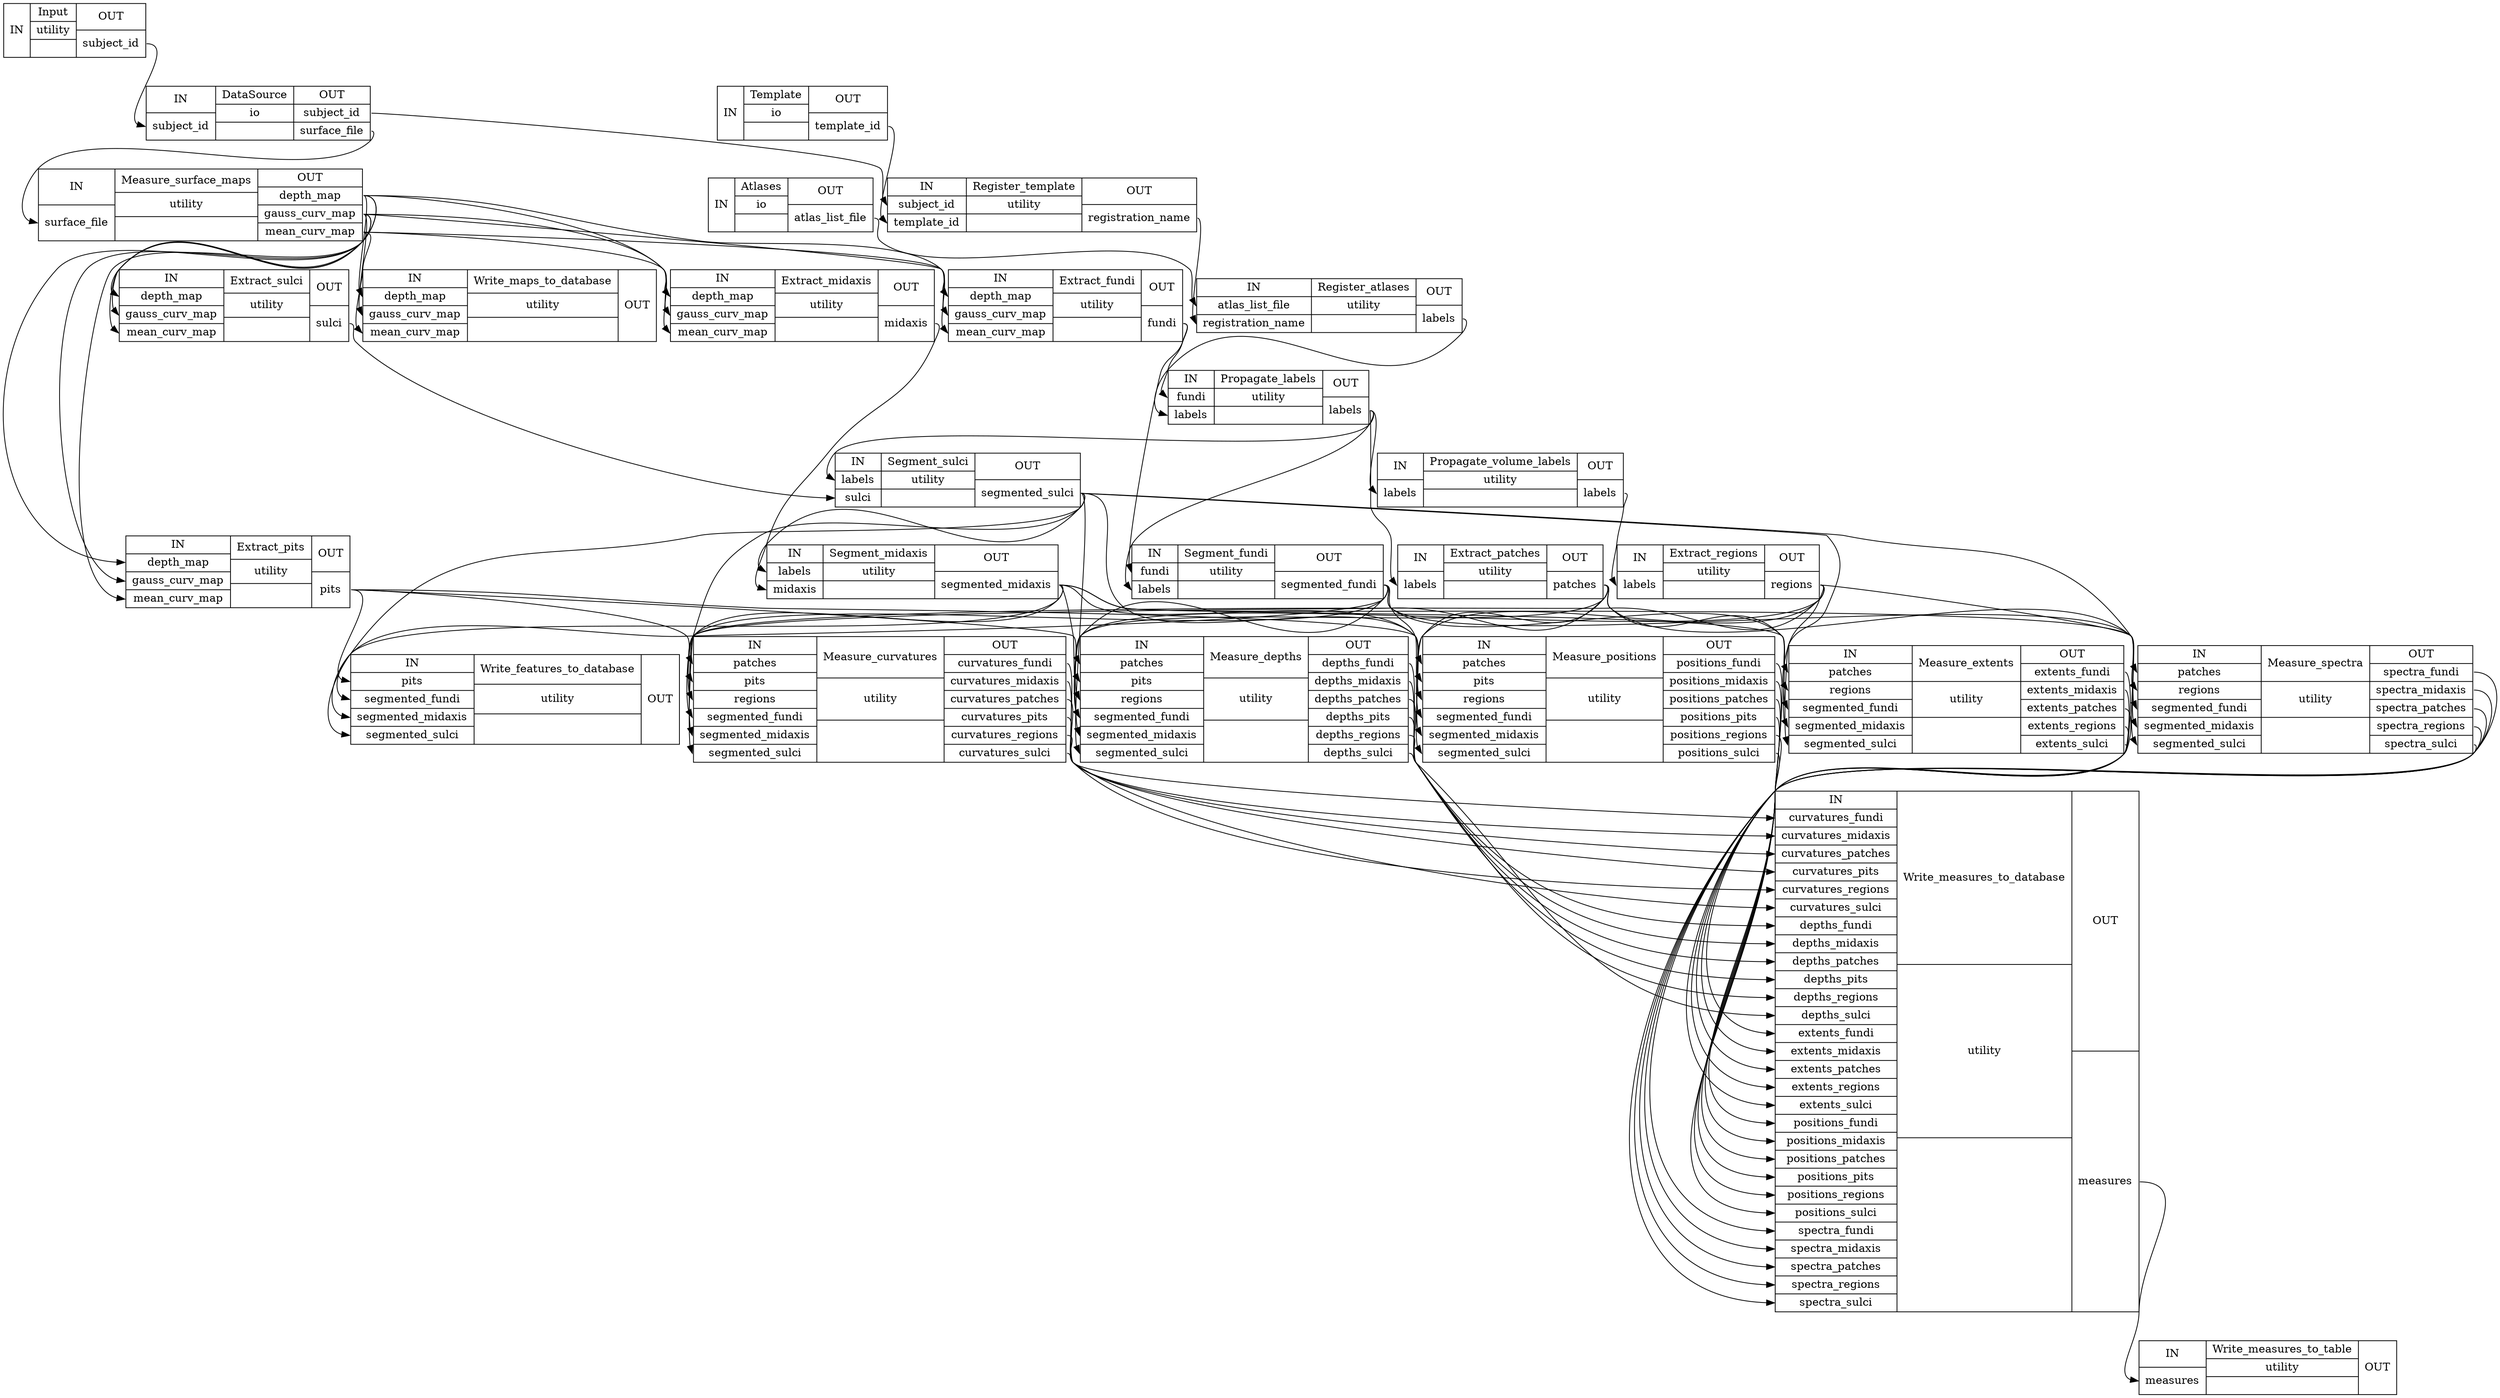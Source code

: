 digraph structs {
node [shape=record];
pipelineInput [label="{IN}|{ Input | utility |  }|{OUT|<outsubjectid> subject_id}"];
pipelineTemplate [label="{IN}|{ Template | io |  }|{OUT|<outtemplateid> template_id}"];
pipelineDataSource [label="{IN|<insubjectid> subject_id}|{ DataSource | io |  }|{OUT|<outsubjectid> subject_id|<outsurfacefile> surface_file}"];
pipelineMeasure_surface_maps [label="{IN|<insurfacefile> surface_file}|{ Measure_surface_maps | utility |  }|{OUT|<outdepthmap> depth_map|<outgausscurvmap> gauss_curv_map|<outmeancurvmap> mean_curv_map}"];
pipelineExtract_midaxis [label="{IN|<indepthmap> depth_map|<ingausscurvmap> gauss_curv_map|<inmeancurvmap> mean_curv_map}|{ Extract_midaxis | utility |  }|{OUT|<outmidaxis> midaxis}"];
pipelineExtract_pits [label="{IN|<indepthmap> depth_map|<ingausscurvmap> gauss_curv_map|<inmeancurvmap> mean_curv_map}|{ Extract_pits | utility |  }|{OUT|<outpits> pits}"];
pipelineRegister_template [label="{IN|<insubjectid> subject_id|<intemplateid> template_id}|{ Register_template | utility |  }|{OUT|<outregistrationname> registration_name}"];
pipelineExtract_sulci [label="{IN|<indepthmap> depth_map|<ingausscurvmap> gauss_curv_map|<inmeancurvmap> mean_curv_map}|{ Extract_sulci | utility |  }|{OUT|<outsulci> sulci}"];
pipelineWrite_maps_to_database [label="{IN|<indepthmap> depth_map|<ingausscurvmap> gauss_curv_map|<inmeancurvmap> mean_curv_map}|{ Write_maps_to_database | utility |  }|{OUT}"];
pipelineAtlases [label="{IN}|{ Atlases | io |  }|{OUT|<outatlaslistfile> atlas_list_file}"];
pipelineRegister_atlases [label="{IN|<inatlaslistfile> atlas_list_file|<inregistrationname> registration_name}|{ Register_atlases | utility |  }|{OUT|<outlabels> labels}"];
pipelineExtract_fundi [label="{IN|<indepthmap> depth_map|<ingausscurvmap> gauss_curv_map|<inmeancurvmap> mean_curv_map}|{ Extract_fundi | utility |  }|{OUT|<outfundi> fundi}"];
pipelinePropagate_labels [label="{IN|<infundi> fundi|<inlabels> labels}|{ Propagate_labels | utility |  }|{OUT|<outlabels> labels}"];
pipelineExtract_patches [label="{IN|<inlabels> labels}|{ Extract_patches | utility |  }|{OUT|<outpatches> patches}"];
pipelineSegment_fundi [label="{IN|<infundi> fundi|<inlabels> labels}|{ Segment_fundi | utility |  }|{OUT|<outsegmentedfundi> segmented_fundi}"];
pipelinePropagate_volume_labels [label="{IN|<inlabels> labels}|{ Propagate_volume_labels | utility |  }|{OUT|<outlabels> labels}"];
pipelineExtract_regions [label="{IN|<inlabels> labels}|{ Extract_regions | utility |  }|{OUT|<outregions> regions}"];
pipelineSegment_sulci [label="{IN|<inlabels> labels|<insulci> sulci}|{ Segment_sulci | utility |  }|{OUT|<outsegmentedsulci> segmented_sulci}"];
pipelineSegment_midaxis [label="{IN|<inlabels> labels|<inmidaxis> midaxis}|{ Segment_midaxis | utility |  }|{OUT|<outsegmentedmidaxis> segmented_midaxis}"];
pipelineWrite_features_to_database [label="{IN|<inpits> pits|<insegmentedfundi> segmented_fundi|<insegmentedmidaxis> segmented_midaxis|<insegmentedsulci> segmented_sulci}|{ Write_features_to_database | utility |  }|{OUT}"];
pipelineMeasure_positions [label="{IN|<inpatches> patches|<inpits> pits|<inregions> regions|<insegmentedfundi> segmented_fundi|<insegmentedmidaxis> segmented_midaxis|<insegmentedsulci> segmented_sulci}|{ Measure_positions | utility |  }|{OUT|<outpositionsfundi> positions_fundi|<outpositionsmidaxis> positions_midaxis|<outpositionspatches> positions_patches|<outpositionspits> positions_pits|<outpositionsregions> positions_regions|<outpositionssulci> positions_sulci}"];
pipelineMeasure_curvatures [label="{IN|<inpatches> patches|<inpits> pits|<inregions> regions|<insegmentedfundi> segmented_fundi|<insegmentedmidaxis> segmented_midaxis|<insegmentedsulci> segmented_sulci}|{ Measure_curvatures | utility |  }|{OUT|<outcurvaturesfundi> curvatures_fundi|<outcurvaturesmidaxis> curvatures_midaxis|<outcurvaturespatches> curvatures_patches|<outcurvaturespits> curvatures_pits|<outcurvaturesregions> curvatures_regions|<outcurvaturessulci> curvatures_sulci}"];
pipelineMeasure_extents [label="{IN|<inpatches> patches|<inregions> regions|<insegmentedfundi> segmented_fundi|<insegmentedmidaxis> segmented_midaxis|<insegmentedsulci> segmented_sulci}|{ Measure_extents | utility |  }|{OUT|<outextentsfundi> extents_fundi|<outextentsmidaxis> extents_midaxis|<outextentspatches> extents_patches|<outextentsregions> extents_regions|<outextentssulci> extents_sulci}"];
pipelineMeasure_spectra [label="{IN|<inpatches> patches|<inregions> regions|<insegmentedfundi> segmented_fundi|<insegmentedmidaxis> segmented_midaxis|<insegmentedsulci> segmented_sulci}|{ Measure_spectra | utility |  }|{OUT|<outspectrafundi> spectra_fundi|<outspectramidaxis> spectra_midaxis|<outspectrapatches> spectra_patches|<outspectraregions> spectra_regions|<outspectrasulci> spectra_sulci}"];
pipelineMeasure_depths [label="{IN|<inpatches> patches|<inpits> pits|<inregions> regions|<insegmentedfundi> segmented_fundi|<insegmentedmidaxis> segmented_midaxis|<insegmentedsulci> segmented_sulci}|{ Measure_depths | utility |  }|{OUT|<outdepthsfundi> depths_fundi|<outdepthsmidaxis> depths_midaxis|<outdepthspatches> depths_patches|<outdepthspits> depths_pits|<outdepthsregions> depths_regions|<outdepthssulci> depths_sulci}"];
pipelineWrite_measures_to_database [label="{IN|<incurvaturesfundi> curvatures_fundi|<incurvaturesmidaxis> curvatures_midaxis|<incurvaturespatches> curvatures_patches|<incurvaturespits> curvatures_pits|<incurvaturesregions> curvatures_regions|<incurvaturessulci> curvatures_sulci|<indepthsfundi> depths_fundi|<indepthsmidaxis> depths_midaxis|<indepthspatches> depths_patches|<indepthspits> depths_pits|<indepthsregions> depths_regions|<indepthssulci> depths_sulci|<inextentsfundi> extents_fundi|<inextentsmidaxis> extents_midaxis|<inextentspatches> extents_patches|<inextentsregions> extents_regions|<inextentssulci> extents_sulci|<inpositionsfundi> positions_fundi|<inpositionsmidaxis> positions_midaxis|<inpositionspatches> positions_patches|<inpositionspits> positions_pits|<inpositionsregions> positions_regions|<inpositionssulci> positions_sulci|<inspectrafundi> spectra_fundi|<inspectramidaxis> spectra_midaxis|<inspectrapatches> spectra_patches|<inspectraregions> spectra_regions|<inspectrasulci> spectra_sulci}|{ Write_measures_to_database | utility |  }|{OUT|<outmeasures> measures}"];
pipelineWrite_measures_to_table [label="{IN|<inmeasures> measures}|{ Write_measures_to_table | utility |  }|{OUT}"];
pipelineAtlases:outatlaslistfile:e -> pipelineRegister_atlases:inatlaslistfile:w;
pipelineDataSource:outsubjectid:e -> pipelineRegister_template:insubjectid:w;
pipelineDataSource:outsurfacefile:e -> pipelineMeasure_surface_maps:insurfacefile:w;
pipelineExtract_fundi:outfundi:e -> pipelinePropagate_labels:infundi:w;
pipelineExtract_fundi:outfundi:e -> pipelineSegment_fundi:infundi:w;
pipelineExtract_midaxis:outmidaxis:e -> pipelineSegment_midaxis:inmidaxis:w;
pipelineExtract_patches:outpatches:e -> pipelineMeasure_curvatures:inpatches:w;
pipelineExtract_patches:outpatches:e -> pipelineMeasure_depths:inpatches:w;
pipelineExtract_patches:outpatches:e -> pipelineMeasure_extents:inpatches:w;
pipelineExtract_patches:outpatches:e -> pipelineMeasure_positions:inpatches:w;
pipelineExtract_patches:outpatches:e -> pipelineMeasure_spectra:inpatches:w;
pipelineExtract_pits:outpits:e -> pipelineMeasure_curvatures:inpits:w;
pipelineExtract_pits:outpits:e -> pipelineMeasure_depths:inpits:w;
pipelineExtract_pits:outpits:e -> pipelineMeasure_positions:inpits:w;
pipelineExtract_pits:outpits:e -> pipelineWrite_features_to_database:inpits:w;
pipelineExtract_regions:outregions:e -> pipelineMeasure_curvatures:inregions:w;
pipelineExtract_regions:outregions:e -> pipelineMeasure_depths:inregions:w;
pipelineExtract_regions:outregions:e -> pipelineMeasure_extents:inregions:w;
pipelineExtract_regions:outregions:e -> pipelineMeasure_positions:inregions:w;
pipelineExtract_regions:outregions:e -> pipelineMeasure_spectra:inregions:w;
pipelineExtract_sulci:outsulci:e -> pipelineSegment_sulci:insulci:w;
pipelineInput:outsubjectid:e -> pipelineDataSource:insubjectid:w;
pipelineMeasure_curvatures:outcurvaturesfundi:e -> pipelineWrite_measures_to_database:incurvaturesfundi:w;
pipelineMeasure_curvatures:outcurvaturesmidaxis:e -> pipelineWrite_measures_to_database:incurvaturesmidaxis:w;
pipelineMeasure_curvatures:outcurvaturespatches:e -> pipelineWrite_measures_to_database:incurvaturespatches:w;
pipelineMeasure_curvatures:outcurvaturespits:e -> pipelineWrite_measures_to_database:incurvaturespits:w;
pipelineMeasure_curvatures:outcurvaturesregions:e -> pipelineWrite_measures_to_database:incurvaturesregions:w;
pipelineMeasure_curvatures:outcurvaturessulci:e -> pipelineWrite_measures_to_database:incurvaturessulci:w;
pipelineMeasure_depths:outdepthsfundi:e -> pipelineWrite_measures_to_database:indepthsfundi:w;
pipelineMeasure_depths:outdepthsmidaxis:e -> pipelineWrite_measures_to_database:indepthsmidaxis:w;
pipelineMeasure_depths:outdepthspatches:e -> pipelineWrite_measures_to_database:indepthspatches:w;
pipelineMeasure_depths:outdepthspits:e -> pipelineWrite_measures_to_database:indepthspits:w;
pipelineMeasure_depths:outdepthsregions:e -> pipelineWrite_measures_to_database:indepthsregions:w;
pipelineMeasure_depths:outdepthssulci:e -> pipelineWrite_measures_to_database:indepthssulci:w;
pipelineMeasure_extents:outextentsfundi:e -> pipelineWrite_measures_to_database:inextentsfundi:w;
pipelineMeasure_extents:outextentsmidaxis:e -> pipelineWrite_measures_to_database:inextentsmidaxis:w;
pipelineMeasure_extents:outextentspatches:e -> pipelineWrite_measures_to_database:inextentspatches:w;
pipelineMeasure_extents:outextentsregions:e -> pipelineWrite_measures_to_database:inextentsregions:w;
pipelineMeasure_extents:outextentssulci:e -> pipelineWrite_measures_to_database:inextentssulci:w;
pipelineMeasure_positions:outpositionsfundi:e -> pipelineWrite_measures_to_database:inpositionsfundi:w;
pipelineMeasure_positions:outpositionsmidaxis:e -> pipelineWrite_measures_to_database:inpositionsmidaxis:w;
pipelineMeasure_positions:outpositionspatches:e -> pipelineWrite_measures_to_database:inpositionspatches:w;
pipelineMeasure_positions:outpositionspits:e -> pipelineWrite_measures_to_database:inpositionspits:w;
pipelineMeasure_positions:outpositionsregions:e -> pipelineWrite_measures_to_database:inpositionsregions:w;
pipelineMeasure_positions:outpositionssulci:e -> pipelineWrite_measures_to_database:inpositionssulci:w;
pipelineMeasure_spectra:outspectrafundi:e -> pipelineWrite_measures_to_database:inspectrafundi:w;
pipelineMeasure_spectra:outspectramidaxis:e -> pipelineWrite_measures_to_database:inspectramidaxis:w;
pipelineMeasure_spectra:outspectrapatches:e -> pipelineWrite_measures_to_database:inspectrapatches:w;
pipelineMeasure_spectra:outspectraregions:e -> pipelineWrite_measures_to_database:inspectraregions:w;
pipelineMeasure_spectra:outspectrasulci:e -> pipelineWrite_measures_to_database:inspectrasulci:w;
pipelineMeasure_surface_maps:outdepthmap:e -> pipelineExtract_fundi:indepthmap:w;
pipelineMeasure_surface_maps:outdepthmap:e -> pipelineExtract_midaxis:indepthmap:w;
pipelineMeasure_surface_maps:outdepthmap:e -> pipelineExtract_pits:indepthmap:w;
pipelineMeasure_surface_maps:outdepthmap:e -> pipelineExtract_sulci:indepthmap:w;
pipelineMeasure_surface_maps:outdepthmap:e -> pipelineWrite_maps_to_database:indepthmap:w;
pipelineMeasure_surface_maps:outgausscurvmap:e -> pipelineExtract_fundi:ingausscurvmap:w;
pipelineMeasure_surface_maps:outgausscurvmap:e -> pipelineExtract_midaxis:ingausscurvmap:w;
pipelineMeasure_surface_maps:outgausscurvmap:e -> pipelineExtract_pits:ingausscurvmap:w;
pipelineMeasure_surface_maps:outgausscurvmap:e -> pipelineExtract_sulci:ingausscurvmap:w;
pipelineMeasure_surface_maps:outgausscurvmap:e -> pipelineWrite_maps_to_database:ingausscurvmap:w;
pipelineMeasure_surface_maps:outmeancurvmap:e -> pipelineExtract_fundi:inmeancurvmap:w;
pipelineMeasure_surface_maps:outmeancurvmap:e -> pipelineExtract_midaxis:inmeancurvmap:w;
pipelineMeasure_surface_maps:outmeancurvmap:e -> pipelineExtract_pits:inmeancurvmap:w;
pipelineMeasure_surface_maps:outmeancurvmap:e -> pipelineExtract_sulci:inmeancurvmap:w;
pipelineMeasure_surface_maps:outmeancurvmap:e -> pipelineWrite_maps_to_database:inmeancurvmap:w;
pipelinePropagate_labels:outlabels:e -> pipelineExtract_patches:inlabels:w;
pipelinePropagate_labels:outlabels:e -> pipelinePropagate_volume_labels:inlabels:w;
pipelinePropagate_labels:outlabels:e -> pipelineSegment_fundi:inlabels:w;
pipelinePropagate_labels:outlabels:e -> pipelineSegment_sulci:inlabels:w;
pipelinePropagate_volume_labels:outlabels:e -> pipelineExtract_regions:inlabels:w;
pipelineRegister_atlases:outlabels:e -> pipelinePropagate_labels:inlabels:w;
pipelineRegister_template:outregistrationname:e -> pipelineRegister_atlases:inregistrationname:w;
pipelineSegment_fundi:outsegmentedfundi:e -> pipelineMeasure_curvatures:insegmentedfundi:w;
pipelineSegment_fundi:outsegmentedfundi:e -> pipelineMeasure_depths:insegmentedfundi:w;
pipelineSegment_fundi:outsegmentedfundi:e -> pipelineMeasure_extents:insegmentedfundi:w;
pipelineSegment_fundi:outsegmentedfundi:e -> pipelineMeasure_positions:insegmentedfundi:w;
pipelineSegment_fundi:outsegmentedfundi:e -> pipelineMeasure_spectra:insegmentedfundi:w;
pipelineSegment_fundi:outsegmentedfundi:e -> pipelineWrite_features_to_database:insegmentedfundi:w;
pipelineSegment_midaxis:outsegmentedmidaxis:e -> pipelineMeasure_curvatures:insegmentedmidaxis:w;
pipelineSegment_midaxis:outsegmentedmidaxis:e -> pipelineMeasure_depths:insegmentedmidaxis:w;
pipelineSegment_midaxis:outsegmentedmidaxis:e -> pipelineMeasure_extents:insegmentedmidaxis:w;
pipelineSegment_midaxis:outsegmentedmidaxis:e -> pipelineMeasure_positions:insegmentedmidaxis:w;
pipelineSegment_midaxis:outsegmentedmidaxis:e -> pipelineMeasure_spectra:insegmentedmidaxis:w;
pipelineSegment_midaxis:outsegmentedmidaxis:e -> pipelineWrite_features_to_database:insegmentedmidaxis:w;
pipelineSegment_sulci:outsegmentedsulci:e -> pipelineMeasure_curvatures:insegmentedsulci:w;
pipelineSegment_sulci:outsegmentedsulci:e -> pipelineMeasure_depths:insegmentedsulci:w;
pipelineSegment_sulci:outsegmentedsulci:e -> pipelineMeasure_extents:insegmentedsulci:w;
pipelineSegment_sulci:outsegmentedsulci:e -> pipelineMeasure_positions:insegmentedsulci:w;
pipelineSegment_sulci:outsegmentedsulci:e -> pipelineMeasure_spectra:insegmentedsulci:w;
pipelineSegment_sulci:outsegmentedsulci:e -> pipelineSegment_midaxis:inlabels:w;
pipelineSegment_sulci:outsegmentedsulci:e -> pipelineWrite_features_to_database:insegmentedsulci:w;
pipelineTemplate:outtemplateid:e -> pipelineRegister_template:intemplateid:w;
pipelineWrite_measures_to_database:outmeasures:e -> pipelineWrite_measures_to_table:inmeasures:w;
}